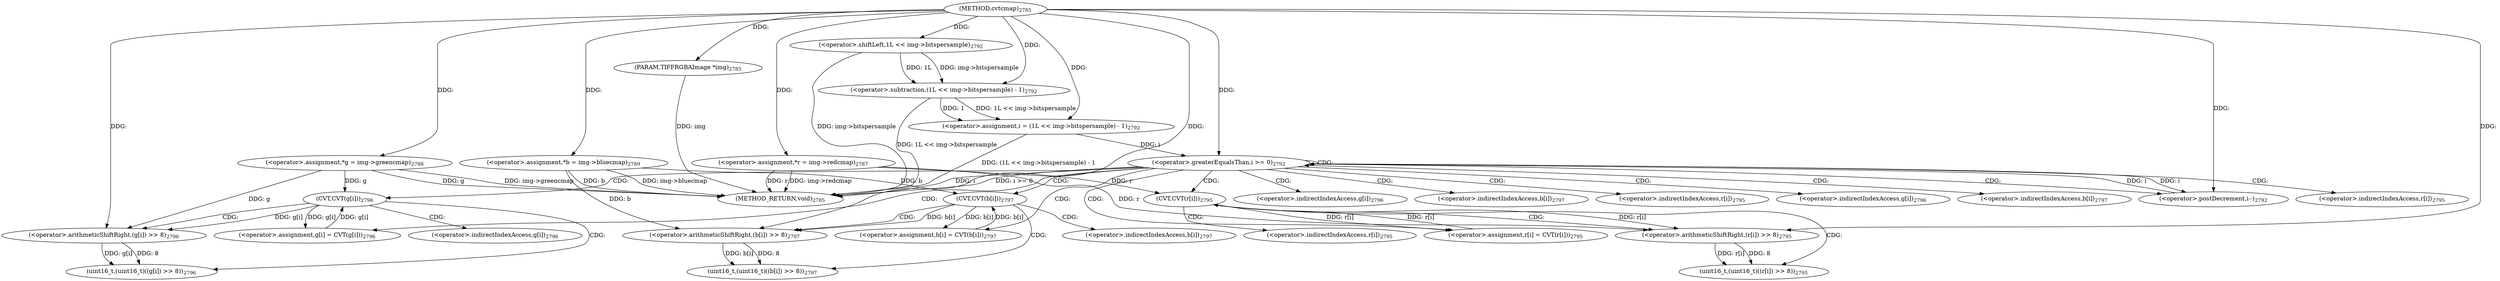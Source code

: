 digraph "cvtcmap" {  
"61183" [label = <(METHOD,cvtcmap)<SUB>2785</SUB>> ]
"61267" [label = <(METHOD_RETURN,void)<SUB>2785</SUB>> ]
"61184" [label = <(PARAM,TIFFRGBAImage *img)<SUB>2785</SUB>> ]
"61187" [label = <(&lt;operator&gt;.assignment,*r = img-&gt;redcmap)<SUB>2787</SUB>> ]
"61193" [label = <(&lt;operator&gt;.assignment,*g = img-&gt;greencmap)<SUB>2788</SUB>> ]
"61199" [label = <(&lt;operator&gt;.assignment,*b = img-&gt;bluecmap)<SUB>2789</SUB>> ]
"61216" [label = <(&lt;operator&gt;.greaterEqualsThan,i &gt;= 0)<SUB>2792</SUB>> ]
"61219" [label = <(&lt;operator&gt;.postDecrement,i--)<SUB>2792</SUB>> ]
"61207" [label = <(&lt;operator&gt;.assignment,i = (1L &lt;&lt; img-&gt;bitspersample) - 1)<SUB>2792</SUB>> ]
"61222" [label = <(&lt;operator&gt;.assignment,r[i] = CVT(r[i]))<SUB>2795</SUB>> ]
"61237" [label = <(&lt;operator&gt;.assignment,g[i] = CVT(g[i]))<SUB>2796</SUB>> ]
"61252" [label = <(&lt;operator&gt;.assignment,b[i] = CVT(b[i]))<SUB>2797</SUB>> ]
"61209" [label = <(&lt;operator&gt;.subtraction,(1L &lt;&lt; img-&gt;bitspersample) - 1)<SUB>2792</SUB>> ]
"61226" [label = <(CVT,CVT(r[i]))<SUB>2795</SUB>> ]
"61241" [label = <(CVT,CVT(g[i]))<SUB>2796</SUB>> ]
"61256" [label = <(CVT,CVT(b[i]))<SUB>2797</SUB>> ]
"61210" [label = <(&lt;operator&gt;.shiftLeft,1L &lt;&lt; img-&gt;bitspersample)<SUB>2792</SUB>> ]
"61231" [label = <(uint16_t,(uint16_t)((r[i]) &gt;&gt; 8))<SUB>2795</SUB>> ]
"61246" [label = <(uint16_t,(uint16_t)((g[i]) &gt;&gt; 8))<SUB>2796</SUB>> ]
"61261" [label = <(uint16_t,(uint16_t)((b[i]) &gt;&gt; 8))<SUB>2797</SUB>> ]
"61232" [label = <(&lt;operator&gt;.arithmeticShiftRight,(r[i]) &gt;&gt; 8)<SUB>2795</SUB>> ]
"61247" [label = <(&lt;operator&gt;.arithmeticShiftRight,(g[i]) &gt;&gt; 8)<SUB>2796</SUB>> ]
"61262" [label = <(&lt;operator&gt;.arithmeticShiftRight,(b[i]) &gt;&gt; 8)<SUB>2797</SUB>> ]
"61223" [label = <(&lt;operator&gt;.indirectIndexAccess,r[i])<SUB>2795</SUB>> ]
"61238" [label = <(&lt;operator&gt;.indirectIndexAccess,g[i])<SUB>2796</SUB>> ]
"61253" [label = <(&lt;operator&gt;.indirectIndexAccess,b[i])<SUB>2797</SUB>> ]
"61227" [label = <(&lt;operator&gt;.indirectIndexAccess,r[i])<SUB>2795</SUB>> ]
"61242" [label = <(&lt;operator&gt;.indirectIndexAccess,g[i])<SUB>2796</SUB>> ]
"61257" [label = <(&lt;operator&gt;.indirectIndexAccess,b[i])<SUB>2797</SUB>> ]
"61233" [label = <(&lt;operator&gt;.indirectIndexAccess,r[i])<SUB>2795</SUB>> ]
"61248" [label = <(&lt;operator&gt;.indirectIndexAccess,g[i])<SUB>2796</SUB>> ]
"61263" [label = <(&lt;operator&gt;.indirectIndexAccess,b[i])<SUB>2797</SUB>> ]
  "61184" -> "61267"  [ label = "DDG: img"] 
  "61187" -> "61267"  [ label = "DDG: r"] 
  "61187" -> "61267"  [ label = "DDG: img-&gt;redcmap"] 
  "61193" -> "61267"  [ label = "DDG: g"] 
  "61193" -> "61267"  [ label = "DDG: img-&gt;greencmap"] 
  "61199" -> "61267"  [ label = "DDG: b"] 
  "61199" -> "61267"  [ label = "DDG: img-&gt;bluecmap"] 
  "61210" -> "61267"  [ label = "DDG: img-&gt;bitspersample"] 
  "61209" -> "61267"  [ label = "DDG: 1L &lt;&lt; img-&gt;bitspersample"] 
  "61207" -> "61267"  [ label = "DDG: (1L &lt;&lt; img-&gt;bitspersample) - 1"] 
  "61216" -> "61267"  [ label = "DDG: i"] 
  "61216" -> "61267"  [ label = "DDG: i &gt;= 0"] 
  "61183" -> "61184"  [ label = "DDG: "] 
  "61183" -> "61187"  [ label = "DDG: "] 
  "61183" -> "61193"  [ label = "DDG: "] 
  "61183" -> "61199"  [ label = "DDG: "] 
  "61209" -> "61207"  [ label = "DDG: 1L &lt;&lt; img-&gt;bitspersample"] 
  "61209" -> "61207"  [ label = "DDG: 1"] 
  "61207" -> "61216"  [ label = "DDG: i"] 
  "61219" -> "61216"  [ label = "DDG: i"] 
  "61183" -> "61216"  [ label = "DDG: "] 
  "61216" -> "61219"  [ label = "DDG: i"] 
  "61183" -> "61219"  [ label = "DDG: "] 
  "61226" -> "61222"  [ label = "DDG: r[i]"] 
  "61241" -> "61237"  [ label = "DDG: g[i]"] 
  "61256" -> "61252"  [ label = "DDG: b[i]"] 
  "61183" -> "61207"  [ label = "DDG: "] 
  "61210" -> "61209"  [ label = "DDG: 1L"] 
  "61210" -> "61209"  [ label = "DDG: img-&gt;bitspersample"] 
  "61183" -> "61209"  [ label = "DDG: "] 
  "61187" -> "61226"  [ label = "DDG: r"] 
  "61222" -> "61226"  [ label = "DDG: r[i]"] 
  "61193" -> "61241"  [ label = "DDG: g"] 
  "61237" -> "61241"  [ label = "DDG: g[i]"] 
  "61199" -> "61256"  [ label = "DDG: b"] 
  "61252" -> "61256"  [ label = "DDG: b[i]"] 
  "61183" -> "61210"  [ label = "DDG: "] 
  "61232" -> "61231"  [ label = "DDG: r[i]"] 
  "61232" -> "61231"  [ label = "DDG: 8"] 
  "61247" -> "61246"  [ label = "DDG: g[i]"] 
  "61247" -> "61246"  [ label = "DDG: 8"] 
  "61262" -> "61261"  [ label = "DDG: b[i]"] 
  "61262" -> "61261"  [ label = "DDG: 8"] 
  "61187" -> "61232"  [ label = "DDG: r"] 
  "61226" -> "61232"  [ label = "DDG: r[i]"] 
  "61183" -> "61232"  [ label = "DDG: "] 
  "61193" -> "61247"  [ label = "DDG: g"] 
  "61241" -> "61247"  [ label = "DDG: g[i]"] 
  "61183" -> "61247"  [ label = "DDG: "] 
  "61199" -> "61262"  [ label = "DDG: b"] 
  "61256" -> "61262"  [ label = "DDG: b[i]"] 
  "61183" -> "61262"  [ label = "DDG: "] 
  "61216" -> "61226"  [ label = "CDG: "] 
  "61216" -> "61257"  [ label = "CDG: "] 
  "61216" -> "61252"  [ label = "CDG: "] 
  "61216" -> "61241"  [ label = "CDG: "] 
  "61216" -> "61242"  [ label = "CDG: "] 
  "61216" -> "61253"  [ label = "CDG: "] 
  "61216" -> "61219"  [ label = "CDG: "] 
  "61216" -> "61237"  [ label = "CDG: "] 
  "61216" -> "61238"  [ label = "CDG: "] 
  "61216" -> "61222"  [ label = "CDG: "] 
  "61216" -> "61223"  [ label = "CDG: "] 
  "61216" -> "61256"  [ label = "CDG: "] 
  "61216" -> "61227"  [ label = "CDG: "] 
  "61216" -> "61216"  [ label = "CDG: "] 
  "61226" -> "61233"  [ label = "CDG: "] 
  "61226" -> "61232"  [ label = "CDG: "] 
  "61226" -> "61231"  [ label = "CDG: "] 
  "61241" -> "61246"  [ label = "CDG: "] 
  "61241" -> "61248"  [ label = "CDG: "] 
  "61241" -> "61247"  [ label = "CDG: "] 
  "61256" -> "61261"  [ label = "CDG: "] 
  "61256" -> "61262"  [ label = "CDG: "] 
  "61256" -> "61263"  [ label = "CDG: "] 
}
